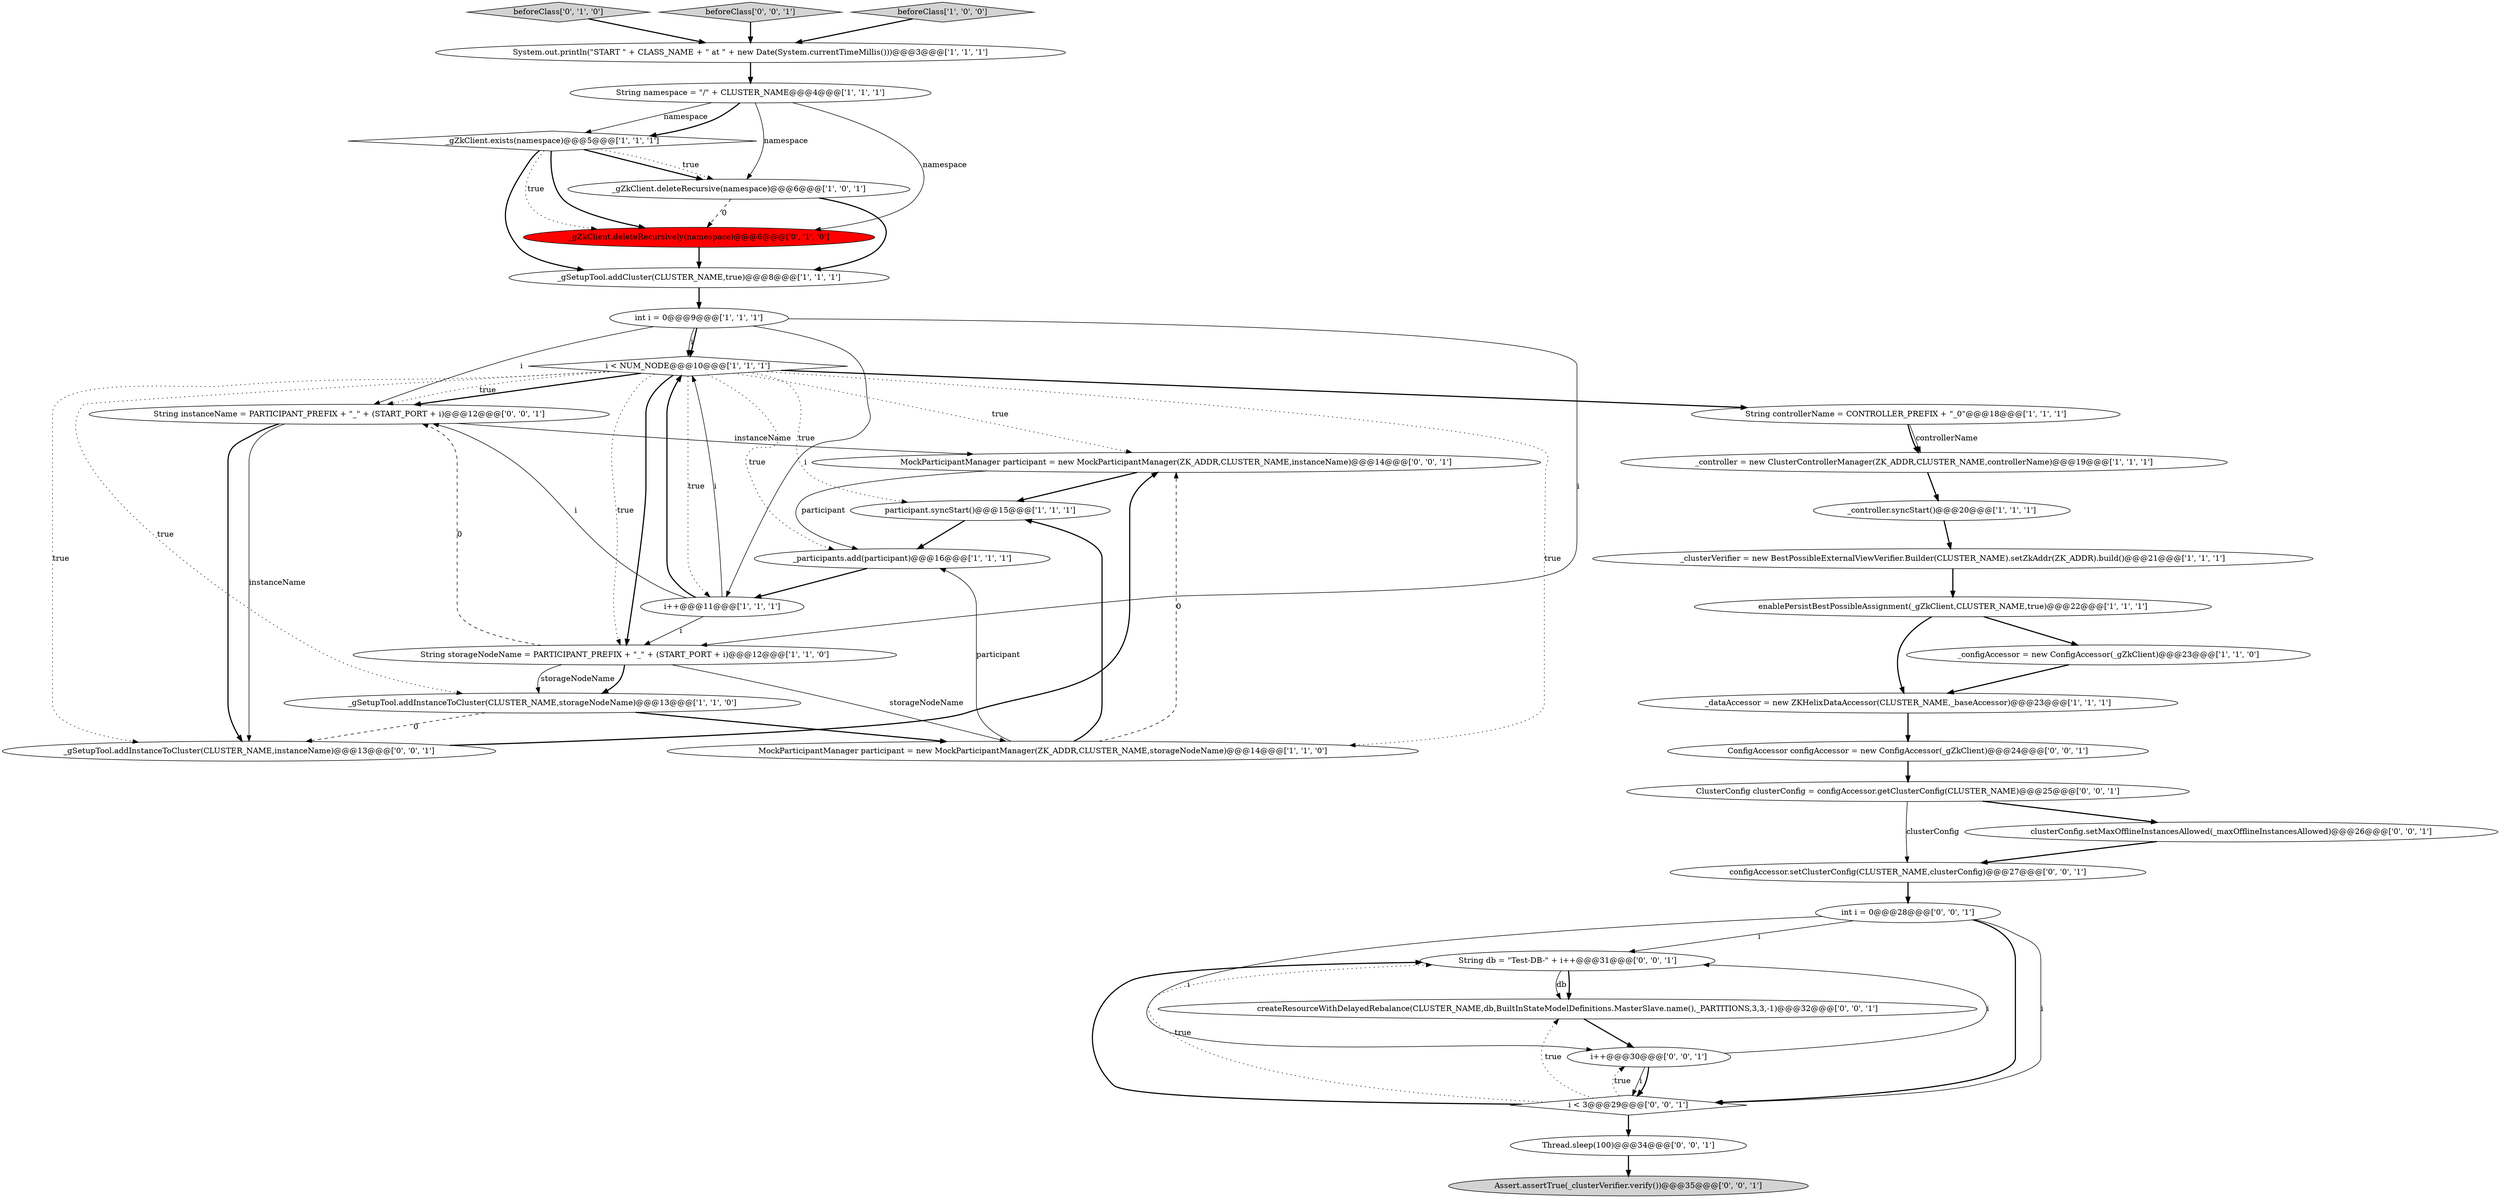 digraph {
37 [style = filled, label = "String db = \"Test-DB-\" + i++@@@31@@@['0', '0', '1']", fillcolor = white, shape = ellipse image = "AAA0AAABBB3BBB"];
31 [style = filled, label = "String instanceName = PARTICIPANT_PREFIX + \"_\" + (START_PORT + i)@@@12@@@['0', '0', '1']", fillcolor = white, shape = ellipse image = "AAA0AAABBB3BBB"];
12 [style = filled, label = "_gSetupTool.addCluster(CLUSTER_NAME,true)@@@8@@@['1', '1', '1']", fillcolor = white, shape = ellipse image = "AAA0AAABBB1BBB"];
25 [style = filled, label = "i++@@@30@@@['0', '0', '1']", fillcolor = white, shape = ellipse image = "AAA0AAABBB3BBB"];
3 [style = filled, label = "_gZkClient.deleteRecursive(namespace)@@@6@@@['1', '0', '1']", fillcolor = white, shape = ellipse image = "AAA0AAABBB1BBB"];
29 [style = filled, label = "ConfigAccessor configAccessor = new ConfigAccessor(_gZkClient)@@@24@@@['0', '0', '1']", fillcolor = white, shape = ellipse image = "AAA0AAABBB3BBB"];
13 [style = filled, label = "i++@@@11@@@['1', '1', '1']", fillcolor = white, shape = ellipse image = "AAA0AAABBB1BBB"];
0 [style = filled, label = "System.out.println(\"START \" + CLASS_NAME + \" at \" + new Date(System.currentTimeMillis()))@@@3@@@['1', '1', '1']", fillcolor = white, shape = ellipse image = "AAA0AAABBB1BBB"];
28 [style = filled, label = "ClusterConfig clusterConfig = configAccessor.getClusterConfig(CLUSTER_NAME)@@@25@@@['0', '0', '1']", fillcolor = white, shape = ellipse image = "AAA0AAABBB3BBB"];
32 [style = filled, label = "i < 3@@@29@@@['0', '0', '1']", fillcolor = white, shape = diamond image = "AAA0AAABBB3BBB"];
36 [style = filled, label = "createResourceWithDelayedRebalance(CLUSTER_NAME,db,BuiltInStateModelDefinitions.MasterSlave.name(),_PARTITIONS,3,3,-1)@@@32@@@['0', '0', '1']", fillcolor = white, shape = ellipse image = "AAA0AAABBB3BBB"];
2 [style = filled, label = "i < NUM_NODE@@@10@@@['1', '1', '1']", fillcolor = white, shape = diamond image = "AAA0AAABBB1BBB"];
27 [style = filled, label = "configAccessor.setClusterConfig(CLUSTER_NAME,clusterConfig)@@@27@@@['0', '0', '1']", fillcolor = white, shape = ellipse image = "AAA0AAABBB3BBB"];
33 [style = filled, label = "MockParticipantManager participant = new MockParticipantManager(ZK_ADDR,CLUSTER_NAME,instanceName)@@@14@@@['0', '0', '1']", fillcolor = white, shape = ellipse image = "AAA0AAABBB3BBB"];
7 [style = filled, label = "int i = 0@@@9@@@['1', '1', '1']", fillcolor = white, shape = ellipse image = "AAA0AAABBB1BBB"];
16 [style = filled, label = "enablePersistBestPossibleAssignment(_gZkClient,CLUSTER_NAME,true)@@@22@@@['1', '1', '1']", fillcolor = white, shape = ellipse image = "AAA0AAABBB1BBB"];
21 [style = filled, label = "beforeClass['0', '1', '0']", fillcolor = lightgray, shape = diamond image = "AAA0AAABBB2BBB"];
19 [style = filled, label = "_gZkClient.exists(namespace)@@@5@@@['1', '1', '1']", fillcolor = white, shape = diamond image = "AAA0AAABBB1BBB"];
20 [style = filled, label = "participant.syncStart()@@@15@@@['1', '1', '1']", fillcolor = white, shape = ellipse image = "AAA0AAABBB1BBB"];
15 [style = filled, label = "_participants.add(participant)@@@16@@@['1', '1', '1']", fillcolor = white, shape = ellipse image = "AAA0AAABBB1BBB"];
4 [style = filled, label = "_controller.syncStart()@@@20@@@['1', '1', '1']", fillcolor = white, shape = ellipse image = "AAA0AAABBB1BBB"];
35 [style = filled, label = "clusterConfig.setMaxOfflineInstancesAllowed(_maxOfflineInstancesAllowed)@@@26@@@['0', '0', '1']", fillcolor = white, shape = ellipse image = "AAA0AAABBB3BBB"];
8 [style = filled, label = "String controllerName = CONTROLLER_PREFIX + \"_0\"@@@18@@@['1', '1', '1']", fillcolor = white, shape = ellipse image = "AAA0AAABBB1BBB"];
5 [style = filled, label = "_dataAccessor = new ZKHelixDataAccessor(CLUSTER_NAME,_baseAccessor)@@@23@@@['1', '1', '1']", fillcolor = white, shape = ellipse image = "AAA0AAABBB1BBB"];
11 [style = filled, label = "_gSetupTool.addInstanceToCluster(CLUSTER_NAME,storageNodeName)@@@13@@@['1', '1', '0']", fillcolor = white, shape = ellipse image = "AAA0AAABBB1BBB"];
1 [style = filled, label = "_clusterVerifier = new BestPossibleExternalViewVerifier.Builder(CLUSTER_NAME).setZkAddr(ZK_ADDR).build()@@@21@@@['1', '1', '1']", fillcolor = white, shape = ellipse image = "AAA0AAABBB1BBB"];
26 [style = filled, label = "Assert.assertTrue(_clusterVerifier.verify())@@@35@@@['0', '0', '1']", fillcolor = lightgray, shape = ellipse image = "AAA0AAABBB3BBB"];
6 [style = filled, label = "String namespace = \"/\" + CLUSTER_NAME@@@4@@@['1', '1', '1']", fillcolor = white, shape = ellipse image = "AAA0AAABBB1BBB"];
30 [style = filled, label = "int i = 0@@@28@@@['0', '0', '1']", fillcolor = white, shape = ellipse image = "AAA0AAABBB3BBB"];
34 [style = filled, label = "beforeClass['0', '0', '1']", fillcolor = lightgray, shape = diamond image = "AAA0AAABBB3BBB"];
22 [style = filled, label = "_gZkClient.deleteRecursively(namespace)@@@6@@@['0', '1', '0']", fillcolor = red, shape = ellipse image = "AAA1AAABBB2BBB"];
23 [style = filled, label = "Thread.sleep(100)@@@34@@@['0', '0', '1']", fillcolor = white, shape = ellipse image = "AAA0AAABBB3BBB"];
18 [style = filled, label = "String storageNodeName = PARTICIPANT_PREFIX + \"_\" + (START_PORT + i)@@@12@@@['1', '1', '0']", fillcolor = white, shape = ellipse image = "AAA0AAABBB1BBB"];
17 [style = filled, label = "_configAccessor = new ConfigAccessor(_gZkClient)@@@23@@@['1', '1', '0']", fillcolor = white, shape = ellipse image = "AAA0AAABBB1BBB"];
10 [style = filled, label = "_controller = new ClusterControllerManager(ZK_ADDR,CLUSTER_NAME,controllerName)@@@19@@@['1', '1', '1']", fillcolor = white, shape = ellipse image = "AAA0AAABBB1BBB"];
9 [style = filled, label = "beforeClass['1', '0', '0']", fillcolor = lightgray, shape = diamond image = "AAA0AAABBB1BBB"];
14 [style = filled, label = "MockParticipantManager participant = new MockParticipantManager(ZK_ADDR,CLUSTER_NAME,storageNodeName)@@@14@@@['1', '1', '0']", fillcolor = white, shape = ellipse image = "AAA0AAABBB1BBB"];
24 [style = filled, label = "_gSetupTool.addInstanceToCluster(CLUSTER_NAME,instanceName)@@@13@@@['0', '0', '1']", fillcolor = white, shape = ellipse image = "AAA0AAABBB3BBB"];
6->22 [style = solid, label="namespace"];
13->31 [style = solid, label="i"];
8->10 [style = bold, label=""];
32->23 [style = bold, label=""];
32->37 [style = bold, label=""];
11->14 [style = bold, label=""];
2->15 [style = dotted, label="true"];
2->18 [style = dotted, label="true"];
12->7 [style = bold, label=""];
7->13 [style = solid, label="i"];
30->25 [style = solid, label="i"];
2->11 [style = dotted, label="true"];
6->19 [style = solid, label="namespace"];
32->25 [style = dotted, label="true"];
32->37 [style = dotted, label="true"];
20->15 [style = bold, label=""];
19->3 [style = bold, label=""];
14->20 [style = bold, label=""];
2->31 [style = bold, label=""];
2->20 [style = dotted, label="true"];
5->29 [style = bold, label=""];
17->5 [style = bold, label=""];
15->13 [style = bold, label=""];
37->36 [style = bold, label=""];
21->0 [style = bold, label=""];
19->12 [style = bold, label=""];
2->24 [style = dotted, label="true"];
27->30 [style = bold, label=""];
18->11 [style = bold, label=""];
25->32 [style = solid, label="i"];
7->31 [style = solid, label="i"];
28->27 [style = solid, label="clusterConfig"];
8->10 [style = solid, label="controllerName"];
2->18 [style = bold, label=""];
7->18 [style = solid, label="i"];
3->22 [style = dashed, label="0"];
16->17 [style = bold, label=""];
32->36 [style = dotted, label="true"];
14->33 [style = dashed, label="0"];
31->24 [style = solid, label="instanceName"];
34->0 [style = bold, label=""];
25->37 [style = solid, label="i"];
13->18 [style = solid, label="i"];
28->35 [style = bold, label=""];
36->25 [style = bold, label=""];
1->16 [style = bold, label=""];
7->2 [style = bold, label=""];
19->3 [style = dotted, label="true"];
19->22 [style = dotted, label="true"];
19->22 [style = bold, label=""];
37->36 [style = solid, label="db"];
18->31 [style = dashed, label="0"];
6->3 [style = solid, label="namespace"];
18->11 [style = solid, label="storageNodeName"];
31->33 [style = solid, label="instanceName"];
33->15 [style = solid, label="participant"];
30->37 [style = solid, label="i"];
7->2 [style = solid, label="i"];
31->24 [style = bold, label=""];
18->14 [style = solid, label="storageNodeName"];
30->32 [style = bold, label=""];
3->12 [style = bold, label=""];
24->33 [style = bold, label=""];
13->2 [style = solid, label="i"];
16->5 [style = bold, label=""];
2->14 [style = dotted, label="true"];
4->1 [style = bold, label=""];
13->2 [style = bold, label=""];
35->27 [style = bold, label=""];
9->0 [style = bold, label=""];
33->20 [style = bold, label=""];
0->6 [style = bold, label=""];
25->32 [style = bold, label=""];
23->26 [style = bold, label=""];
6->19 [style = bold, label=""];
2->31 [style = dotted, label="true"];
29->28 [style = bold, label=""];
14->15 [style = solid, label="participant"];
2->33 [style = dotted, label="true"];
30->32 [style = solid, label="i"];
22->12 [style = bold, label=""];
11->24 [style = dashed, label="0"];
10->4 [style = bold, label=""];
2->13 [style = dotted, label="true"];
2->8 [style = bold, label=""];
}
